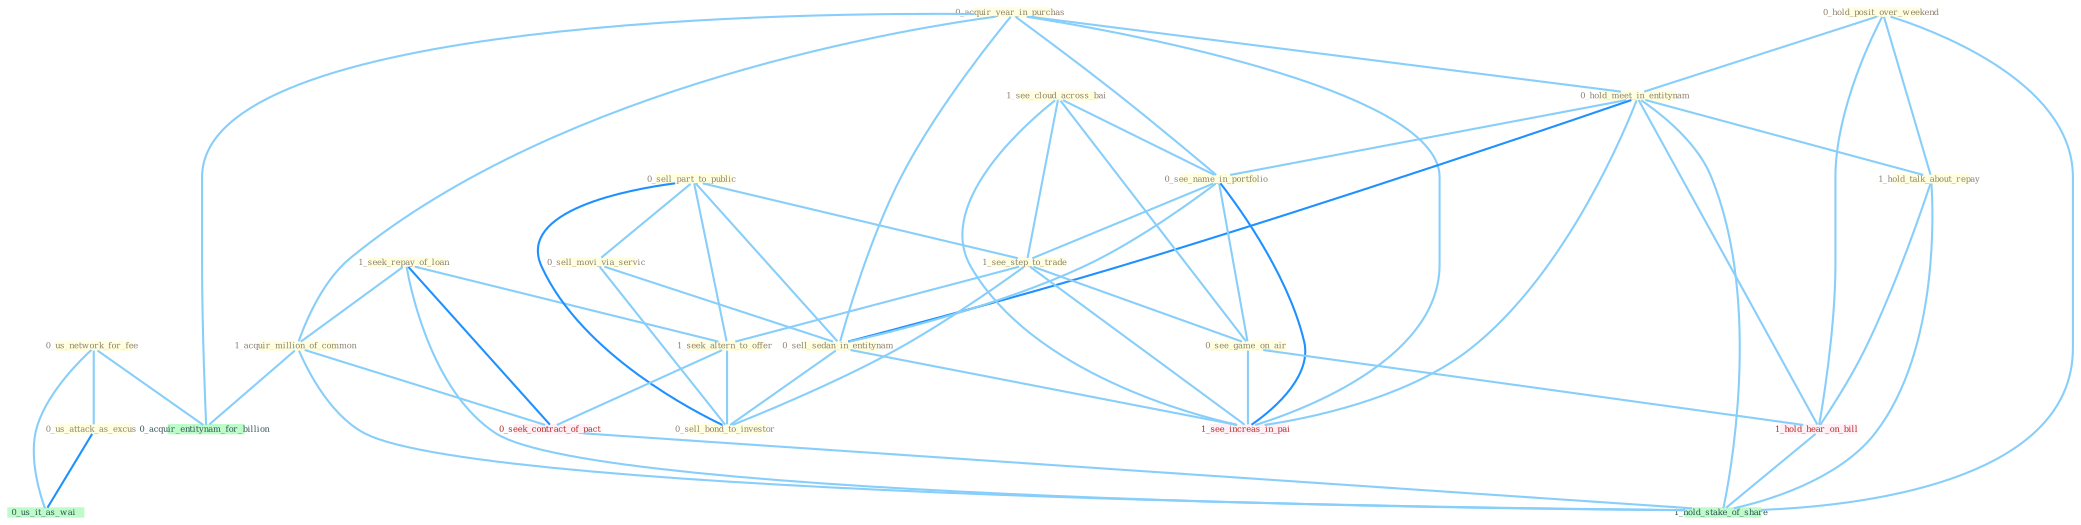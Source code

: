 Graph G{ 
    node
    [shape=polygon,style=filled,width=.5,height=.06,color="#BDFCC9",fixedsize=true,fontsize=4,
    fontcolor="#2f4f4f"];
    {node
    [color="#ffffe0", fontcolor="#8b7d6b"] "0_us_network_for_fee " "0_acquir_year_in_purchas " "0_us_attack_as_excus " "0_hold_posit_over_weekend " "0_hold_meet_in_entitynam " "1_seek_repay_of_loan " "0_sell_part_to_public " "1_see_cloud_across_bai " "0_see_name_in_portfolio " "1_acquir_million_of_common " "1_see_step_to_trade " "0_sell_movi_via_servic " "1_seek_altern_to_offer " "0_sell_sedan_in_entitynam " "0_sell_bond_to_investor " "0_see_game_on_air " "1_hold_talk_about_repay "}
{node [color="#fff0f5", fontcolor="#b22222"] "0_seek_contract_of_pact " "1_see_increas_in_pai " "1_hold_hear_on_bill "}
edge [color="#B0E2FF"];

	"0_us_network_for_fee " -- "0_us_attack_as_excus " [w="1", color="#87cefa" ];
	"0_us_network_for_fee " -- "0_us_it_as_wai " [w="1", color="#87cefa" ];
	"0_us_network_for_fee " -- "0_acquir_entitynam_for_billion " [w="1", color="#87cefa" ];
	"0_acquir_year_in_purchas " -- "0_hold_meet_in_entitynam " [w="1", color="#87cefa" ];
	"0_acquir_year_in_purchas " -- "0_see_name_in_portfolio " [w="1", color="#87cefa" ];
	"0_acquir_year_in_purchas " -- "1_acquir_million_of_common " [w="1", color="#87cefa" ];
	"0_acquir_year_in_purchas " -- "0_sell_sedan_in_entitynam " [w="1", color="#87cefa" ];
	"0_acquir_year_in_purchas " -- "0_acquir_entitynam_for_billion " [w="1", color="#87cefa" ];
	"0_acquir_year_in_purchas " -- "1_see_increas_in_pai " [w="1", color="#87cefa" ];
	"0_us_attack_as_excus " -- "0_us_it_as_wai " [w="2", color="#1e90ff" , len=0.8];
	"0_hold_posit_over_weekend " -- "0_hold_meet_in_entitynam " [w="1", color="#87cefa" ];
	"0_hold_posit_over_weekend " -- "1_hold_talk_about_repay " [w="1", color="#87cefa" ];
	"0_hold_posit_over_weekend " -- "1_hold_hear_on_bill " [w="1", color="#87cefa" ];
	"0_hold_posit_over_weekend " -- "1_hold_stake_of_share " [w="1", color="#87cefa" ];
	"0_hold_meet_in_entitynam " -- "0_see_name_in_portfolio " [w="1", color="#87cefa" ];
	"0_hold_meet_in_entitynam " -- "0_sell_sedan_in_entitynam " [w="2", color="#1e90ff" , len=0.8];
	"0_hold_meet_in_entitynam " -- "1_hold_talk_about_repay " [w="1", color="#87cefa" ];
	"0_hold_meet_in_entitynam " -- "1_see_increas_in_pai " [w="1", color="#87cefa" ];
	"0_hold_meet_in_entitynam " -- "1_hold_hear_on_bill " [w="1", color="#87cefa" ];
	"0_hold_meet_in_entitynam " -- "1_hold_stake_of_share " [w="1", color="#87cefa" ];
	"1_seek_repay_of_loan " -- "1_acquir_million_of_common " [w="1", color="#87cefa" ];
	"1_seek_repay_of_loan " -- "1_seek_altern_to_offer " [w="1", color="#87cefa" ];
	"1_seek_repay_of_loan " -- "0_seek_contract_of_pact " [w="2", color="#1e90ff" , len=0.8];
	"1_seek_repay_of_loan " -- "1_hold_stake_of_share " [w="1", color="#87cefa" ];
	"0_sell_part_to_public " -- "1_see_step_to_trade " [w="1", color="#87cefa" ];
	"0_sell_part_to_public " -- "0_sell_movi_via_servic " [w="1", color="#87cefa" ];
	"0_sell_part_to_public " -- "1_seek_altern_to_offer " [w="1", color="#87cefa" ];
	"0_sell_part_to_public " -- "0_sell_sedan_in_entitynam " [w="1", color="#87cefa" ];
	"0_sell_part_to_public " -- "0_sell_bond_to_investor " [w="2", color="#1e90ff" , len=0.8];
	"1_see_cloud_across_bai " -- "0_see_name_in_portfolio " [w="1", color="#87cefa" ];
	"1_see_cloud_across_bai " -- "1_see_step_to_trade " [w="1", color="#87cefa" ];
	"1_see_cloud_across_bai " -- "0_see_game_on_air " [w="1", color="#87cefa" ];
	"1_see_cloud_across_bai " -- "1_see_increas_in_pai " [w="1", color="#87cefa" ];
	"0_see_name_in_portfolio " -- "1_see_step_to_trade " [w="1", color="#87cefa" ];
	"0_see_name_in_portfolio " -- "0_sell_sedan_in_entitynam " [w="1", color="#87cefa" ];
	"0_see_name_in_portfolio " -- "0_see_game_on_air " [w="1", color="#87cefa" ];
	"0_see_name_in_portfolio " -- "1_see_increas_in_pai " [w="2", color="#1e90ff" , len=0.8];
	"1_acquir_million_of_common " -- "0_seek_contract_of_pact " [w="1", color="#87cefa" ];
	"1_acquir_million_of_common " -- "0_acquir_entitynam_for_billion " [w="1", color="#87cefa" ];
	"1_acquir_million_of_common " -- "1_hold_stake_of_share " [w="1", color="#87cefa" ];
	"1_see_step_to_trade " -- "1_seek_altern_to_offer " [w="1", color="#87cefa" ];
	"1_see_step_to_trade " -- "0_sell_bond_to_investor " [w="1", color="#87cefa" ];
	"1_see_step_to_trade " -- "0_see_game_on_air " [w="1", color="#87cefa" ];
	"1_see_step_to_trade " -- "1_see_increas_in_pai " [w="1", color="#87cefa" ];
	"0_sell_movi_via_servic " -- "0_sell_sedan_in_entitynam " [w="1", color="#87cefa" ];
	"0_sell_movi_via_servic " -- "0_sell_bond_to_investor " [w="1", color="#87cefa" ];
	"1_seek_altern_to_offer " -- "0_sell_bond_to_investor " [w="1", color="#87cefa" ];
	"1_seek_altern_to_offer " -- "0_seek_contract_of_pact " [w="1", color="#87cefa" ];
	"0_sell_sedan_in_entitynam " -- "0_sell_bond_to_investor " [w="1", color="#87cefa" ];
	"0_sell_sedan_in_entitynam " -- "1_see_increas_in_pai " [w="1", color="#87cefa" ];
	"0_see_game_on_air " -- "1_see_increas_in_pai " [w="1", color="#87cefa" ];
	"0_see_game_on_air " -- "1_hold_hear_on_bill " [w="1", color="#87cefa" ];
	"1_hold_talk_about_repay " -- "1_hold_hear_on_bill " [w="1", color="#87cefa" ];
	"1_hold_talk_about_repay " -- "1_hold_stake_of_share " [w="1", color="#87cefa" ];
	"0_seek_contract_of_pact " -- "1_hold_stake_of_share " [w="1", color="#87cefa" ];
	"1_hold_hear_on_bill " -- "1_hold_stake_of_share " [w="1", color="#87cefa" ];
}